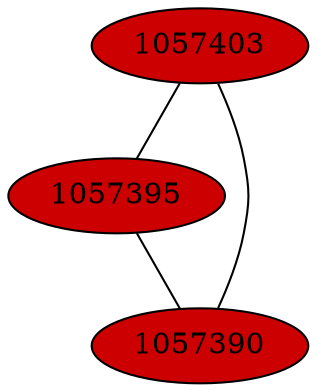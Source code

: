 graph CAMP_cc8 {
	K = 2.0;
	1057403 [style="filled", fillcolor="#cc0000"];
	1057395 [style="filled", fillcolor="#cc0000"];
	1057390 [style="filled", fillcolor="#cc0000"];
	1057403 -- 1057390;
	1057403 -- 1057395;
	1057395 -- 1057390;
}
